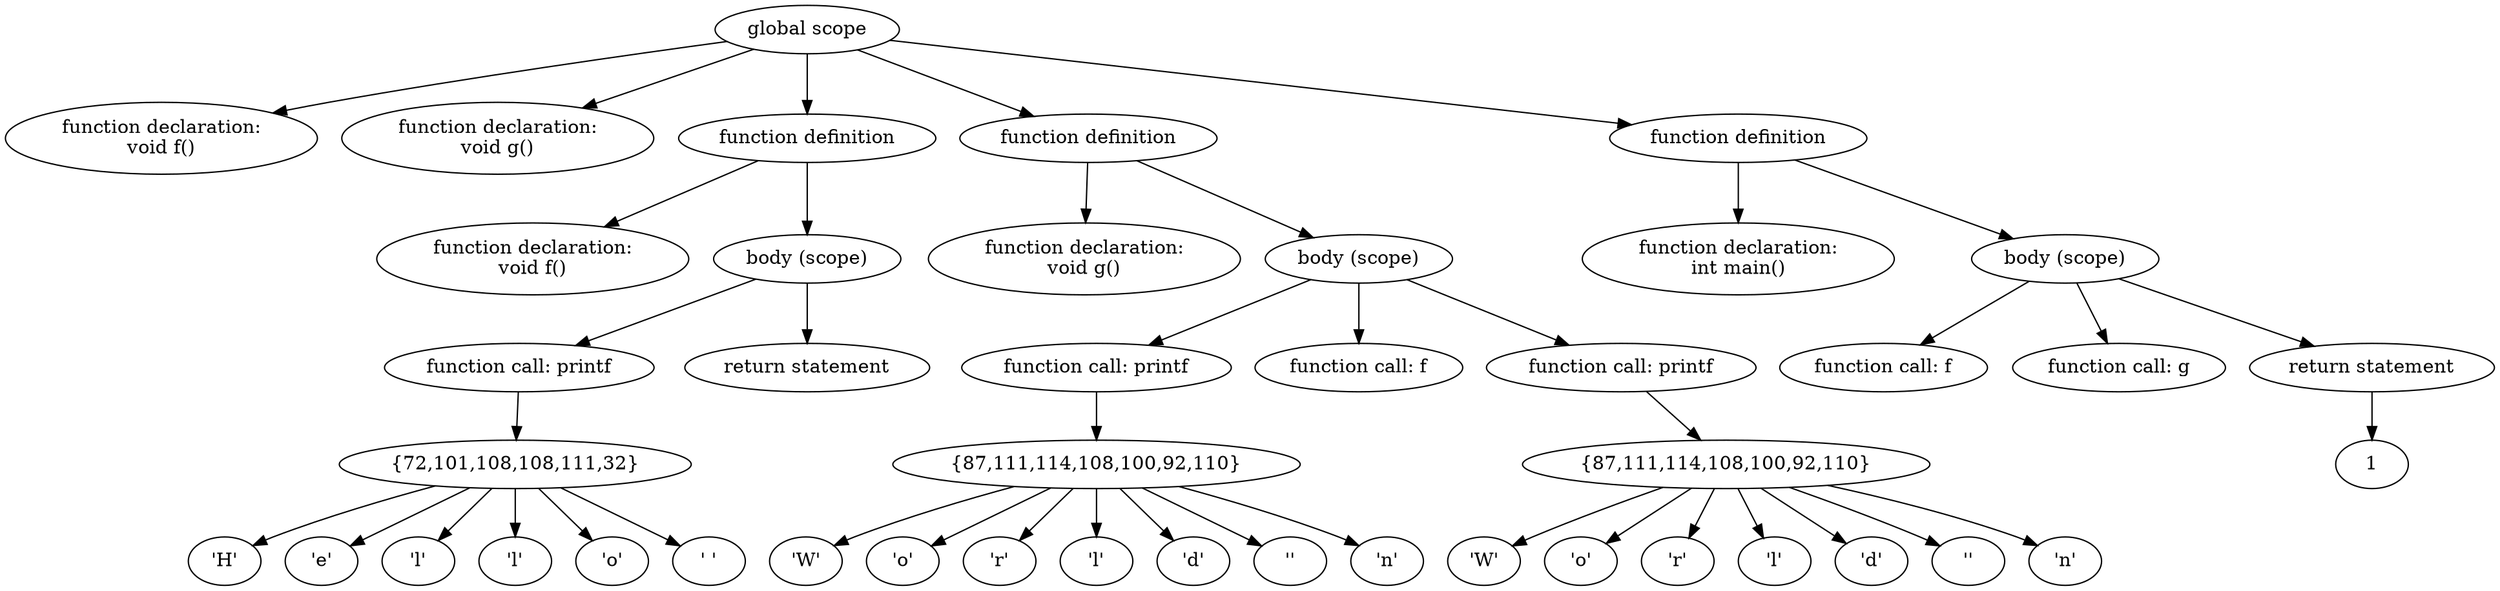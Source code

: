 digraph "Abstract Syntax Tree" {
	140480000844608 [label="function declaration:
void f()"]
	140480000872064 -> 140480000844608
	140480000845664 [label="function declaration:
void g()"]
	140480000872064 -> 140480000845664
	140480000845952 [label="function declaration:
void f()"]
	140480000845136 -> 140480000845952
	140480000846000 [label="'H'"]
	140480000846816 -> 140480000846000
	140480000846096 [label="'e'"]
	140480000846816 -> 140480000846096
	140480000844800 [label="'l'"]
	140480000846816 -> 140480000844800
	140480000844992 [label="'l'"]
	140480000846816 -> 140480000844992
	140480000844896 [label="'o'"]
	140480000846816 -> 140480000844896
	140480000846864 [label="' '"]
	140480000846816 -> 140480000846864
	140480000846816 [label="{72,101,108,108,111,32}"]
	140480000845328 -> 140480000846816
	140480000845328 [label="function call: printf"]
	140480000845904 -> 140480000845328
	140480000845808 [label="return statement"]
	140480000845904 -> 140480000845808
	140480000845904 [label="body (scope)"]
	140480000845136 -> 140480000845904
	140480000845136 [label="function definition"]
	140480000872064 -> 140480000845136
	140480001087904 [label="function declaration:
void g()"]
	140480001087712 -> 140480001087904
	140480001088528 [label="'W'"]
	140480000905568 -> 140480001088528
	140480001087856 [label="'o'"]
	140480000905568 -> 140480001087856
	140480000906288 [label="'r'"]
	140480000905568 -> 140480000906288
	140480000906432 [label="'l'"]
	140480000905568 -> 140480000906432
	140480000906576 [label="'d'"]
	140480000905568 -> 140480000906576
	140480000906384 [label="'\'"]
	140480000905568 -> 140480000906384
	140480000906000 [label="'n'"]
	140480000905568 -> 140480000906000
	140480000905568 [label="{87,111,114,108,100,92,110}"]
	140480001087808 -> 140480000905568
	140480001087808 [label="function call: printf"]
	140480001087616 -> 140480001087808
	140480000906192 [label="function call: f"]
	140480001087616 -> 140480000906192
	140480000907200 [label="'W'"]
	140480000907872 -> 140480000907200
	140480000907344 [label="'o'"]
	140480000907872 -> 140480000907344
	140480000907440 [label="'r'"]
	140480000907872 -> 140480000907440
	140480000907536 [label="'l'"]
	140480000907872 -> 140480000907536
	140480000907632 [label="'d'"]
	140480000907872 -> 140480000907632
	140480000907824 [label="'\'"]
	140480000907872 -> 140480000907824
	140480000907728 [label="'n'"]
	140480000907872 -> 140480000907728
	140480000907872 [label="{87,111,114,108,100,92,110}"]
	140480000907248 -> 140480000907872
	140480000907248 [label="function call: printf"]
	140480001087616 -> 140480000907248
	140480001087616 [label="body (scope)"]
	140480001087712 -> 140480001087616
	140480001087712 [label="function definition"]
	140480000872064 -> 140480001087712
	140480000908256 [label="function declaration:
int main()"]
	140480000908592 -> 140480000908256
	140480000908496 [label="function call: f"]
	140480000908400 -> 140480000908496
	140480000908784 [label="function call: g"]
	140480000908400 -> 140480000908784
	140480000908448 [label=1]
	140480000908928 -> 140480000908448
	140480000908928 [label="return statement"]
	140480000908400 -> 140480000908928
	140480000908400 [label="body (scope)"]
	140480000908592 -> 140480000908400
	140480000908592 [label="function definition"]
	140480000872064 -> 140480000908592
	140480000872064 [label="global scope"]
}

